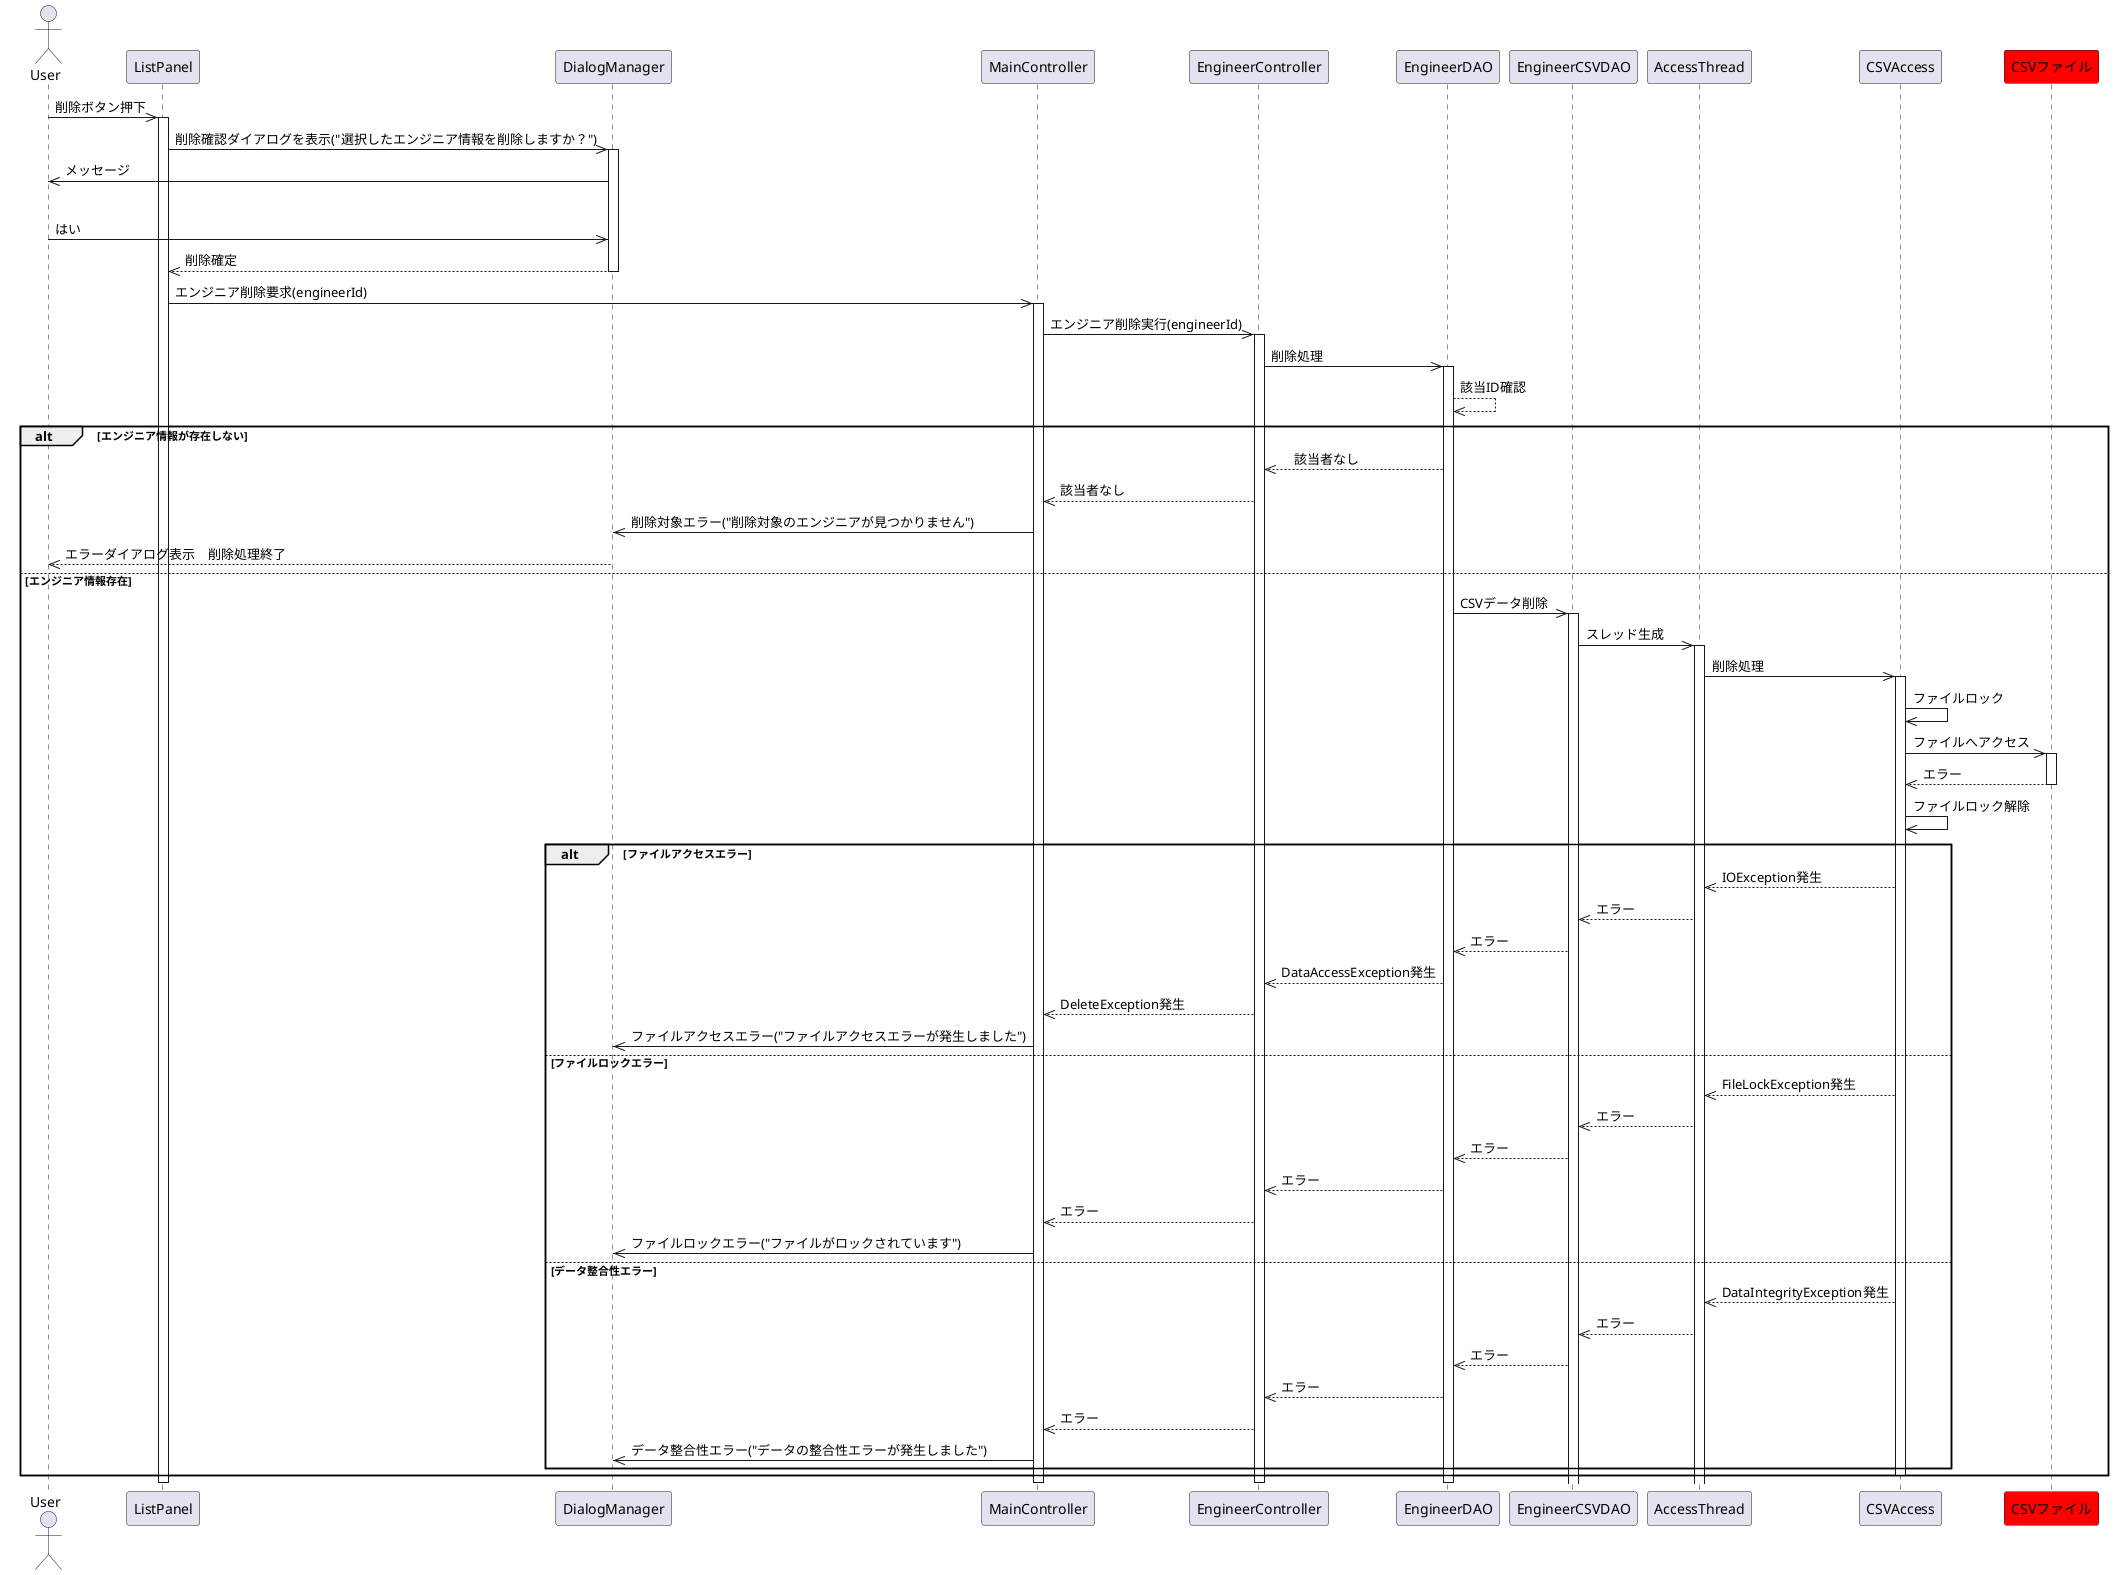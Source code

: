 @startuml sequenceDiagram
    actor User
    participant ListPanel
    participant DialogManager
    participant MainController
    participant EngineerController
    participant EngineerDAO
    participant EngineerCSVDAO
    participant AccessThread
    participant CSVAccess
    participant CSVファイル #Red

    User->>ListPanel: 削除ボタン押下
    activate ListPanel
    
    ' 削除確認ダイアログ
    ListPanel->>DialogManager: 削除確認ダイアログを表示("選択したエンジニア情報を削除しますか？")
    activate DialogManager
    DialogManager ->> User :メッセージ
        

    alt 削除確認
    User ->>DialogManager:はい
        DialogManager-->>ListPanel: 削除確定
        deactivate DialogManager

        ListPanel->>MainController: エンジニア削除要求(engineerId)
        activate MainController


        ' エンジニア情報の存在確認
        MainController->>EngineerController: エンジニア削除実行(engineerId)
        activate EngineerController

        EngineerController->>EngineerDAO: 削除処理

        activate EngineerDAO
                EngineerDAO-->>EngineerDAO: 該当ID確認


        alt エンジニア情報が存在しない

        

        
            EngineerDAO-->>EngineerController:　該当者なし
            EngineerController-->>MainController: 該当者なし
            MainController->>DialogManager: 削除対象エラー("削除対象のエンジニアが見つかりません")
            DialogManager-->>User: エラーダイアログ表示　削除処理終了
        else エンジニア情報存在


                ' 削除処理実行

        deactivate CSVAccess

            EngineerDAO->>EngineerCSVDAO: CSVデータ削除
            activate EngineerCSVDAO
            EngineerCSVDAO ->> AccessThread : スレッド生成
            activate AccessThread
            AccessThread ->> CSVAccess:削除処理
            activate CSVAccess
            CSVAccess ->> CSVAccess:ファイルロック
            CSVAccess ->> CSVファイル :ファイルへアクセス
            activate CSVファイル
            CSVファイル -->> CSVAccess :エラー
            deactivate CSVファイル
                        CSVAccess ->>CSVAccess:ファイルロック解除

                alt ファイルアクセスエラー
                    CSVAccess-->>AccessThread: IOException発生
                    AccessThread -->> EngineerCSVDAO:エラー
                    EngineerCSVDAO -->> EngineerDAO :エラー
                    EngineerDAO-->>EngineerController: DataAccessException発生
                    EngineerController-->>MainController: DeleteException発生
                    MainController->>DialogManager: ファイルアクセスエラー("ファイルアクセスエラーが発生しました")


                else ファイルロックエラー
                                    CSVAccess-->>AccessThread: FileLockException発生
                    AccessThread -->> EngineerCSVDAO:エラー
                    EngineerCSVDAO -->> EngineerDAO :エラー
                    EngineerDAO-->>EngineerController: エラー
                    EngineerController-->>MainController: エラー
                    MainController->>DialogManager: ファイルロックエラー("ファイルがロックされています")


                else データ整合性エラー
                    CSVAccess-->>AccessThread: DataIntegrityException発生
                    AccessThread -->> EngineerCSVDAO:エラー
                    EngineerCSVDAO -->> EngineerDAO :エラー
                    EngineerDAO-->>EngineerController: エラー
                    EngineerController-->>MainController: エラー
                    MainController->>DialogManager: データ整合性エラー("データの整合性エラーが発生しました")

                    

                end
                deactivate CSVAccess
           
        end
        deactivate EngineerDAO
        deactivate EngineerController
        deactivate MainController

   
    
    deactivate ListPanel
@enduml
